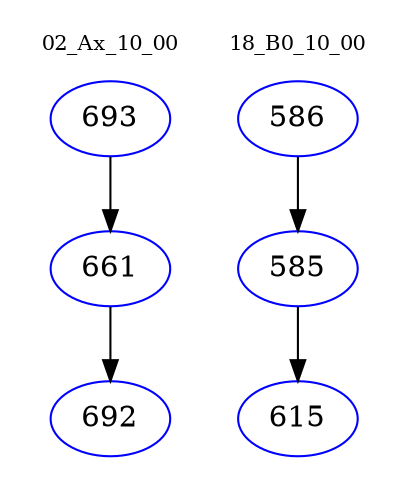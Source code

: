digraph{
subgraph cluster_0 {
color = white
label = "02_Ax_10_00";
fontsize=10;
T0_693 [label="693", color="blue"]
T0_693 -> T0_661 [color="black"]
T0_661 [label="661", color="blue"]
T0_661 -> T0_692 [color="black"]
T0_692 [label="692", color="blue"]
}
subgraph cluster_1 {
color = white
label = "18_B0_10_00";
fontsize=10;
T1_586 [label="586", color="blue"]
T1_586 -> T1_585 [color="black"]
T1_585 [label="585", color="blue"]
T1_585 -> T1_615 [color="black"]
T1_615 [label="615", color="blue"]
}
}
